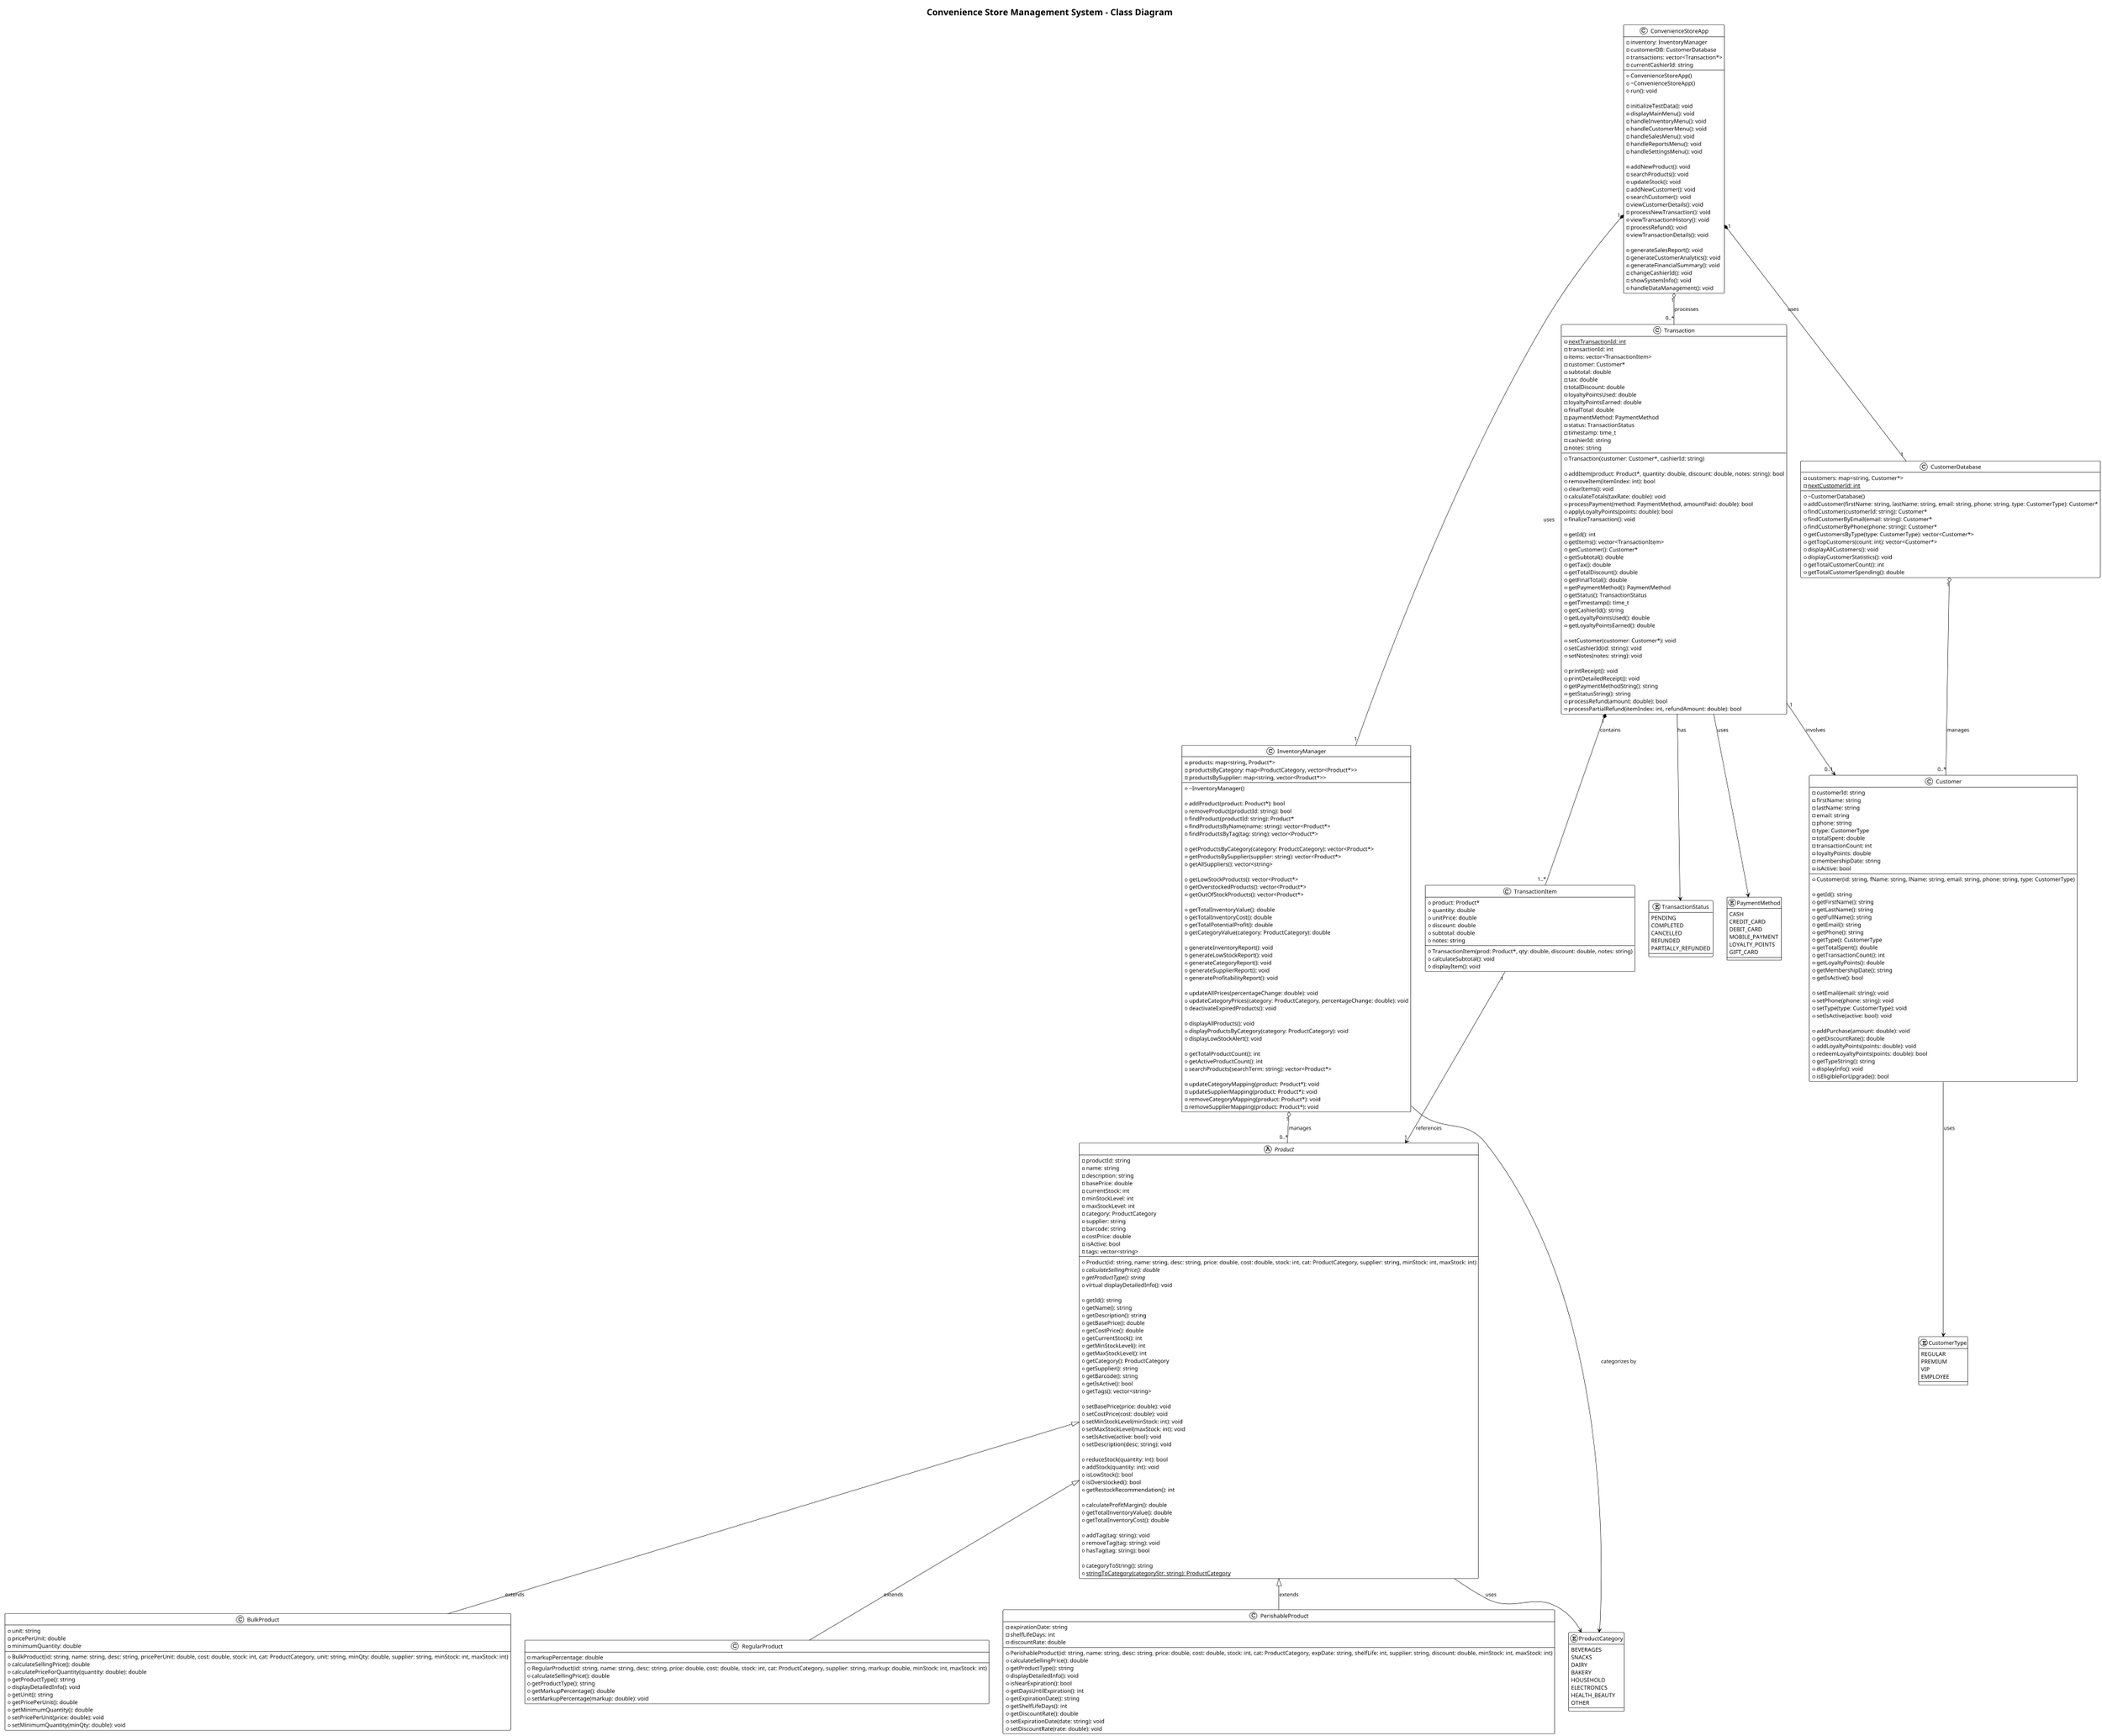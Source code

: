 @startuml
scale 0.6
!theme plain
title Convenience Store Management System - Class Diagram

' Define enumerations first
enum ProductCategory {
    BEVERAGES
    SNACKS
    DAIRY
    BAKERY
    HOUSEHOLD
    ELECTRONICS
    HEALTH_BEAUTY
    OTHER
}

enum CustomerType {
    REGULAR
    PREMIUM
    VIP
    EMPLOYEE
}

enum PaymentMethod {
    CASH
    CREDIT_CARD
    DEBIT_CARD
    MOBILE_PAYMENT
    LOYALTY_POINTS
    GIFT_CARD
}

enum TransactionStatus {
    PENDING
    COMPLETED
    CANCELLED
    REFUNDED
    PARTIALLY_REFUNDED
}

' Abstract Product base class
abstract class Product {
    - productId: string
    - name: string
    - description: string
    - basePrice: double
    - currentStock: int
    - minStockLevel: int
    - maxStockLevel: int
    - category: ProductCategory
    - supplier: string
    - barcode: string
    - costPrice: double
    - isActive: bool
    - tags: vector<string>
    
    + Product(id: string, name: string, desc: string, price: double, cost: double, stock: int, cat: ProductCategory, supplier: string, minStock: int, maxStock: int)
    + {abstract} calculateSellingPrice(): double
    + {abstract} getProductType(): string
    + virtual displayDetailedInfo(): void
    
    + getId(): string
    + getName(): string
    + getDescription(): string
    + getBasePrice(): double
    + getCostPrice(): double
    + getCurrentStock(): int
    + getMinStockLevel(): int
    + getMaxStockLevel(): int
    + getCategory(): ProductCategory
    + getSupplier(): string
    + getBarcode(): string
    + getIsActive(): bool
    + getTags(): vector<string>
    
    + setBasePrice(price: double): void
    + setCostPrice(cost: double): void
    + setMinStockLevel(minStock: int): void
    + setMaxStockLevel(maxStock: int): void
    + setIsActive(active: bool): void
    + setDescription(desc: string): void
    
    + reduceStock(quantity: int): bool
    + addStock(quantity: int): void
    + isLowStock(): bool
    + isOverstocked(): bool
    + getRestockRecommendation(): int
    
    + calculateProfitMargin(): double
    + getTotalInventoryValue(): double
    + getTotalInventoryCost(): double
    
    + addTag(tag: string): void
    + removeTag(tag: string): void
    + hasTag(tag: string): bool
    
    + categoryToString(): string
    + {static} stringToCategory(categoryStr: string): ProductCategory
}

' Concrete Product classes
class RegularProduct {
    - markupPercentage: double
    
    + RegularProduct(id: string, name: string, desc: string, price: double, cost: double, stock: int, cat: ProductCategory, supplier: string, markup: double, minStock: int, maxStock: int)
    + calculateSellingPrice(): double
    + getProductType(): string
    + getMarkupPercentage(): double
    + setMarkupPercentage(markup: double): void
}

class PerishableProduct {
    - expirationDate: string
    - shelfLifeDays: int
    - discountRate: double
    
    + PerishableProduct(id: string, name: string, desc: string, price: double, cost: double, stock: int, cat: ProductCategory, expDate: string, shelfLife: int, supplier: string, discount: double, minStock: int, maxStock: int)
    + calculateSellingPrice(): double
    + getProductType(): string
    + displayDetailedInfo(): void
    + isNearExpiration(): bool
    + getDaysUntilExpiration(): int
    + getExpirationDate(): string
    + getShelfLifeDays(): int
    + getDiscountRate(): double
    + setExpirationDate(date: string): void
    + setDiscountRate(rate: double): void
}

class BulkProduct {
    - unit: string
    - pricePerUnit: double
    - minimumQuantity: double
    
    + BulkProduct(id: string, name: string, desc: string, pricePerUnit: double, cost: double, stock: int, cat: ProductCategory, unit: string, minQty: double, supplier: string, minStock: int, maxStock: int)
    + calculateSellingPrice(): double
    + calculatePriceForQuantity(quantity: double): double
    + getProductType(): string
    + displayDetailedInfo(): void
    + getUnit(): string
    + getPricePerUnit(): double
    + getMinimumQuantity(): double
    + setPricePerUnit(price: double): void
    + setMinimumQuantity(minQty: double): void
}

' Customer class
class Customer {
    - customerId: string
    - firstName: string
    - lastName: string
    - email: string
    - phone: string
    - type: CustomerType
    - totalSpent: double
    - transactionCount: int
    - loyaltyPoints: double
    - membershipDate: string
    - isActive: bool
    
    + Customer(id: string, fName: string, lName: string, email: string, phone: string, type: CustomerType)
    
    + getId(): string
    + getFirstName(): string
    + getLastName(): string
    + getFullName(): string
    + getEmail(): string
    + getPhone(): string
    + getType(): CustomerType
    + getTotalSpent(): double
    + getTransactionCount(): int
    + getLoyaltyPoints(): double
    + getMembershipDate(): string
    + getIsActive(): bool
    
    + setEmail(email: string): void
    + setPhone(phone: string): void
    + setType(type: CustomerType): void
    + setIsActive(active: bool): void
    
    + addPurchase(amount: double): void
    + getDiscountRate(): double
    + addLoyaltyPoints(points: double): void
    + redeemLoyaltyPoints(points: double): bool
    + getTypeString(): string
    + displayInfo(): void
    + isEligibleForUpgrade(): bool
}

' CustomerDatabase class
class CustomerDatabase {
    - customers: map<string, Customer*>
    - {static} nextCustomerId: int
    
    + ~CustomerDatabase()
    + addCustomer(firstName: string, lastName: string, email: string, phone: string, type: CustomerType): Customer*
    + findCustomer(customerId: string): Customer*
    + findCustomerByEmail(email: string): Customer*
    + findCustomerByPhone(phone: string): Customer*
    + getCustomersByType(type: CustomerType): vector<Customer*>
    + getTopCustomers(count: int): vector<Customer*>
    + displayAllCustomers(): void
    + displayCustomerStatistics(): void
    + getTotalCustomerCount(): int
    + getTotalCustomerSpending(): double
}

' TransactionItem class
class TransactionItem {
    + product: Product*
    + quantity: double
    + unitPrice: double
    + discount: double
    + subtotal: double
    + notes: string
    
    + TransactionItem(prod: Product*, qty: double, discount: double, notes: string)
    + calculateSubtotal(): void
    + displayItem(): void
}

' Transaction class
class Transaction {
    - {static} nextTransactionId: int
    - transactionId: int
    - items: vector<TransactionItem>
    - customer: Customer*
    - subtotal: double
    - tax: double
    - totalDiscount: double
    - loyaltyPointsUsed: double
    - loyaltyPointsEarned: double
    - finalTotal: double
    - paymentMethod: PaymentMethod
    - status: TransactionStatus
    - timestamp: time_t
    - cashierId: string
    - notes: string
    
    + Transaction(customer: Customer*, cashierId: string)
    
    + addItem(product: Product*, quantity: double, discount: double, notes: string): bool
    + removeItem(itemIndex: int): bool
    + clearItems(): void
    + calculateTotals(taxRate: double): void
    + processPayment(method: PaymentMethod, amountPaid: double): bool
    + applyLoyaltyPoints(points: double): bool
    + finalizeTransaction(): void
    
    + getId(): int
    + getItems(): vector<TransactionItem>
    + getCustomer(): Customer*
    + getSubtotal(): double
    + getTax(): double
    + getTotalDiscount(): double
    + getFinalTotal(): double
    + getPaymentMethod(): PaymentMethod
    + getStatus(): TransactionStatus
    + getTimestamp(): time_t
    + getCashierId(): string
    + getLoyaltyPointsUsed(): double
    + getLoyaltyPointsEarned(): double
    
    + setCustomer(customer: Customer*): void
    + setCashierId(id: string): void
    + setNotes(notes: string): void
    
    + printReceipt(): void
    + printDetailedReceipt(): void
    + getPaymentMethodString(): string
    + getStatusString(): string
    + processRefund(amount: double): bool
    + processPartialRefund(itemIndex: int, refundAmount: double): bool
}

' InventoryManager class
class InventoryManager {
    - products: map<string, Product*>
    - productsByCategory: map<ProductCategory, vector<Product*>>
    - productsBySupplier: map<string, vector<Product*>>
    
    + ~InventoryManager()
    
    + addProduct(product: Product*): bool
    + removeProduct(productId: string): bool
    + findProduct(productId: string): Product*
    + findProductsByName(name: string): vector<Product*>
    + findProductsByTag(tag: string): vector<Product*>
    
    + getProductsByCategory(category: ProductCategory): vector<Product*>
    + getProductsBySupplier(supplier: string): vector<Product*>
    + getAllSuppliers(): vector<string>
    
    + getLowStockProducts(): vector<Product*>
    + getOverstockedProducts(): vector<Product*>
    + getOutOfStockProducts(): vector<Product*>
    
    + getTotalInventoryValue(): double
    + getTotalInventoryCost(): double
    + getTotalPotentialProfit(): double
    + getCategoryValue(category: ProductCategory): double
    
    + generateInventoryReport(): void
    + generateLowStockReport(): void
    + generateCategoryReport(): void
    + generateSupplierReport(): void
    + generateProfitabilityReport(): void
    
    + updateAllPrices(percentageChange: double): void
    + updateCategoryPrices(category: ProductCategory, percentageChange: double): void
    + deactivateExpiredProducts(): void
    
    + displayAllProducts(): void
    + displayProductsByCategory(category: ProductCategory): void
    + displayLowStockAlert(): void
    
    + getTotalProductCount(): int
    + getActiveProductCount(): int
    + searchProducts(searchTerm: string): vector<Product*>
    
    - updateCategoryMapping(product: Product*): void
    - updateSupplierMapping(product: Product*): void
    - removeCategoryMapping(product: Product*): void
    - removeSupplierMapping(product: Product*): void
}

' ConvenienceStoreApp - Main Application Class
class ConvenienceStoreApp {
    - inventory: InventoryManager
    - customerDB: CustomerDatabase
    - transactions: vector<Transaction*>
    - currentCashierId: string
    
    + ConvenienceStoreApp()
    + ~ConvenienceStoreApp()
    + run(): void
    
    - initializeTestData(): void
    - displayMainMenu(): void
    - handleInventoryMenu(): void
    - handleCustomerMenu(): void
    - handleSalesMenu(): void
    - handleReportsMenu(): void
    - handleSettingsMenu(): void
    
    - addNewProduct(): void
    - searchProducts(): void
    - updateStock(): void
    - addNewCustomer(): void
    - searchCustomer(): void
    - viewCustomerDetails(): void
    - processNewTransaction(): void
    - viewTransactionHistory(): void
    - processRefund(): void
    - viewTransactionDetails(): void
    
    - generateSalesReport(): void
    - generateCustomerAnalytics(): void
    - generateFinancialSummary(): void
    - changeCashierId(): void
    - showSystemInfo(): void
    - handleDataManagement(): void
}

' Define relationships
Product <|-- RegularProduct : extends
Product <|-- PerishableProduct : extends
Product <|-- BulkProduct : extends

Product --> ProductCategory : uses

Customer --> CustomerType : uses

CustomerDatabase "1" o-- "0..*" Customer : manages

Transaction "1" *-- "1..*" TransactionItem : contains
TransactionItem "1" --> "1" Product : references
Transaction "1" --> "0..1" Customer : involves
Transaction --> PaymentMethod : uses
Transaction --> TransactionStatus : has

InventoryManager "1" o-- "0..*" Product : manages
InventoryManager --> ProductCategory : categorizes by

ConvenienceStoreApp "1" *-- "1" InventoryManager : uses
ConvenienceStoreApp "1" *-- "1" CustomerDatabase : uses
ConvenienceStoreApp "1" o-- "0..*" Transaction : processes

@enduml

